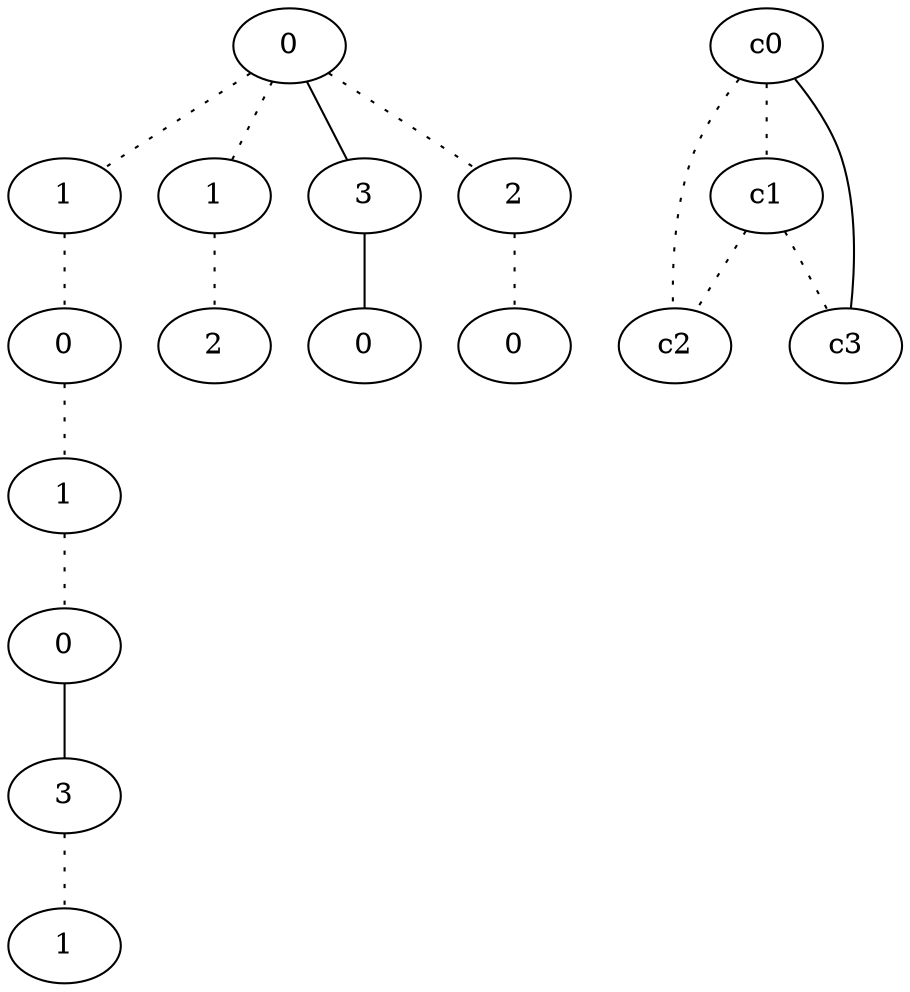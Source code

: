 graph {
a0[label=0];
a1[label=1];
a2[label=0];
a3[label=1];
a4[label=0];
a5[label=3];
a6[label=1];
a7[label=1];
a8[label=2];
a9[label=3];
a10[label=0];
a11[label=2];
a12[label=0];
a0 -- a1 [style=dotted];
a0 -- a7 [style=dotted];
a0 -- a9;
a0 -- a11 [style=dotted];
a1 -- a2 [style=dotted];
a2 -- a3 [style=dotted];
a3 -- a4 [style=dotted];
a4 -- a5;
a5 -- a6 [style=dotted];
a7 -- a8 [style=dotted];
a9 -- a10;
a11 -- a12 [style=dotted];
c0 -- c1 [style=dotted];
c0 -- c2 [style=dotted];
c0 -- c3;
c1 -- c2 [style=dotted];
c1 -- c3 [style=dotted];
}
